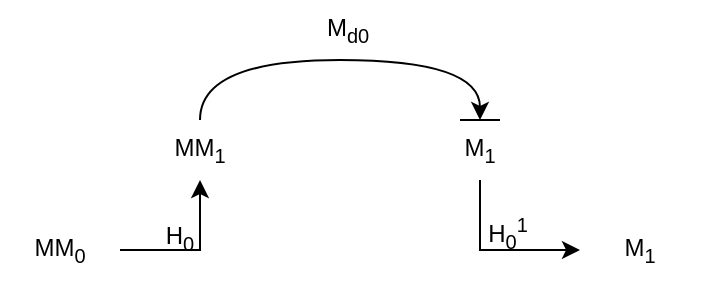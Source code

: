 <mxfile version="20.8.20" type="device"><diagram name="Page-1" id="H6X79qpipquMsz1ulPpb"><mxGraphModel dx="645" dy="247" grid="1" gridSize="10" guides="1" tooltips="1" connect="1" arrows="1" fold="1" page="1" pageScale="1" pageWidth="827" pageHeight="1169" math="0" shadow="0"><root><mxCell id="0"/><mxCell id="1" parent="0"/><mxCell id="qXLcunqzcu00ps4WEuLg-1" value="H&lt;sub&gt;0&lt;/sub&gt;&lt;sup&gt;1&lt;/sup&gt;" style="text;html=1;strokeColor=none;fillColor=none;align=center;verticalAlign=middle;whiteSpace=wrap;rounded=0;" vertex="1" parent="1"><mxGeometry x="464" y="552" width="60" height="30" as="geometry"/></mxCell><mxCell id="qXLcunqzcu00ps4WEuLg-2" value="H&lt;sub&gt;0&lt;/sub&gt;" style="text;html=1;strokeColor=none;fillColor=none;align=center;verticalAlign=middle;whiteSpace=wrap;rounded=0;" vertex="1" parent="1"><mxGeometry x="300" y="554" width="60" height="30" as="geometry"/></mxCell><mxCell id="qXLcunqzcu00ps4WEuLg-8" style="edgeStyle=orthogonalEdgeStyle;rounded=0;orthogonalLoop=1;jettySize=auto;html=1;" edge="1" parent="1" source="qXLcunqzcu00ps4WEuLg-3" target="qXLcunqzcu00ps4WEuLg-5"><mxGeometry relative="1" as="geometry"/></mxCell><mxCell id="qXLcunqzcu00ps4WEuLg-3" value="MM&lt;sub&gt;0&lt;/sub&gt;" style="text;html=1;strokeColor=none;fillColor=none;align=center;verticalAlign=middle;whiteSpace=wrap;rounded=0;" vertex="1" parent="1"><mxGeometry x="240" y="560" width="60" height="30" as="geometry"/></mxCell><mxCell id="qXLcunqzcu00ps4WEuLg-4" value="M&lt;sub&gt;1&lt;/sub&gt;" style="text;html=1;strokeColor=none;fillColor=none;align=center;verticalAlign=middle;whiteSpace=wrap;rounded=0;" vertex="1" parent="1"><mxGeometry x="530" y="560" width="60" height="30" as="geometry"/></mxCell><mxCell id="qXLcunqzcu00ps4WEuLg-9" style="edgeStyle=orthogonalEdgeStyle;rounded=0;orthogonalLoop=1;jettySize=auto;html=1;curved=1;" edge="1" parent="1" source="qXLcunqzcu00ps4WEuLg-5" target="qXLcunqzcu00ps4WEuLg-6"><mxGeometry relative="1" as="geometry"><Array as="points"><mxPoint x="340" y="480"/><mxPoint x="480" y="480"/></Array></mxGeometry></mxCell><mxCell id="qXLcunqzcu00ps4WEuLg-5" value="MM&lt;sub&gt;1&lt;/sub&gt;" style="text;html=1;strokeColor=none;fillColor=none;align=center;verticalAlign=middle;whiteSpace=wrap;rounded=0;" vertex="1" parent="1"><mxGeometry x="310" y="510" width="60" height="30" as="geometry"/></mxCell><mxCell id="qXLcunqzcu00ps4WEuLg-12" style="edgeStyle=orthogonalEdgeStyle;rounded=0;orthogonalLoop=1;jettySize=auto;html=1;entryX=0;entryY=0.5;entryDx=0;entryDy=0;" edge="1" parent="1" source="qXLcunqzcu00ps4WEuLg-6" target="qXLcunqzcu00ps4WEuLg-4"><mxGeometry relative="1" as="geometry"><Array as="points"><mxPoint x="480" y="575"/></Array></mxGeometry></mxCell><mxCell id="qXLcunqzcu00ps4WEuLg-6" value="M&lt;sub&gt;1&lt;/sub&gt;" style="text;html=1;strokeColor=none;fillColor=none;align=center;verticalAlign=middle;whiteSpace=wrap;rounded=0;" vertex="1" parent="1"><mxGeometry x="470" y="510" width="20" height="30" as="geometry"/></mxCell><mxCell id="qXLcunqzcu00ps4WEuLg-7" value="M&lt;sub&gt;d0&lt;/sub&gt;" style="text;html=1;strokeColor=none;fillColor=none;align=center;verticalAlign=middle;whiteSpace=wrap;rounded=0;" vertex="1" parent="1"><mxGeometry x="384" y="450" width="60" height="30" as="geometry"/></mxCell><mxCell id="qXLcunqzcu00ps4WEuLg-13" value="" style="endArrow=none;html=1;rounded=0;entryX=1;entryY=0;entryDx=0;entryDy=0;exitX=0;exitY=0;exitDx=0;exitDy=0;" edge="1" parent="1" source="qXLcunqzcu00ps4WEuLg-6" target="qXLcunqzcu00ps4WEuLg-6"><mxGeometry width="50" height="50" relative="1" as="geometry"><mxPoint x="420" y="570" as="sourcePoint"/><mxPoint x="470" y="520" as="targetPoint"/></mxGeometry></mxCell></root></mxGraphModel></diagram></mxfile>